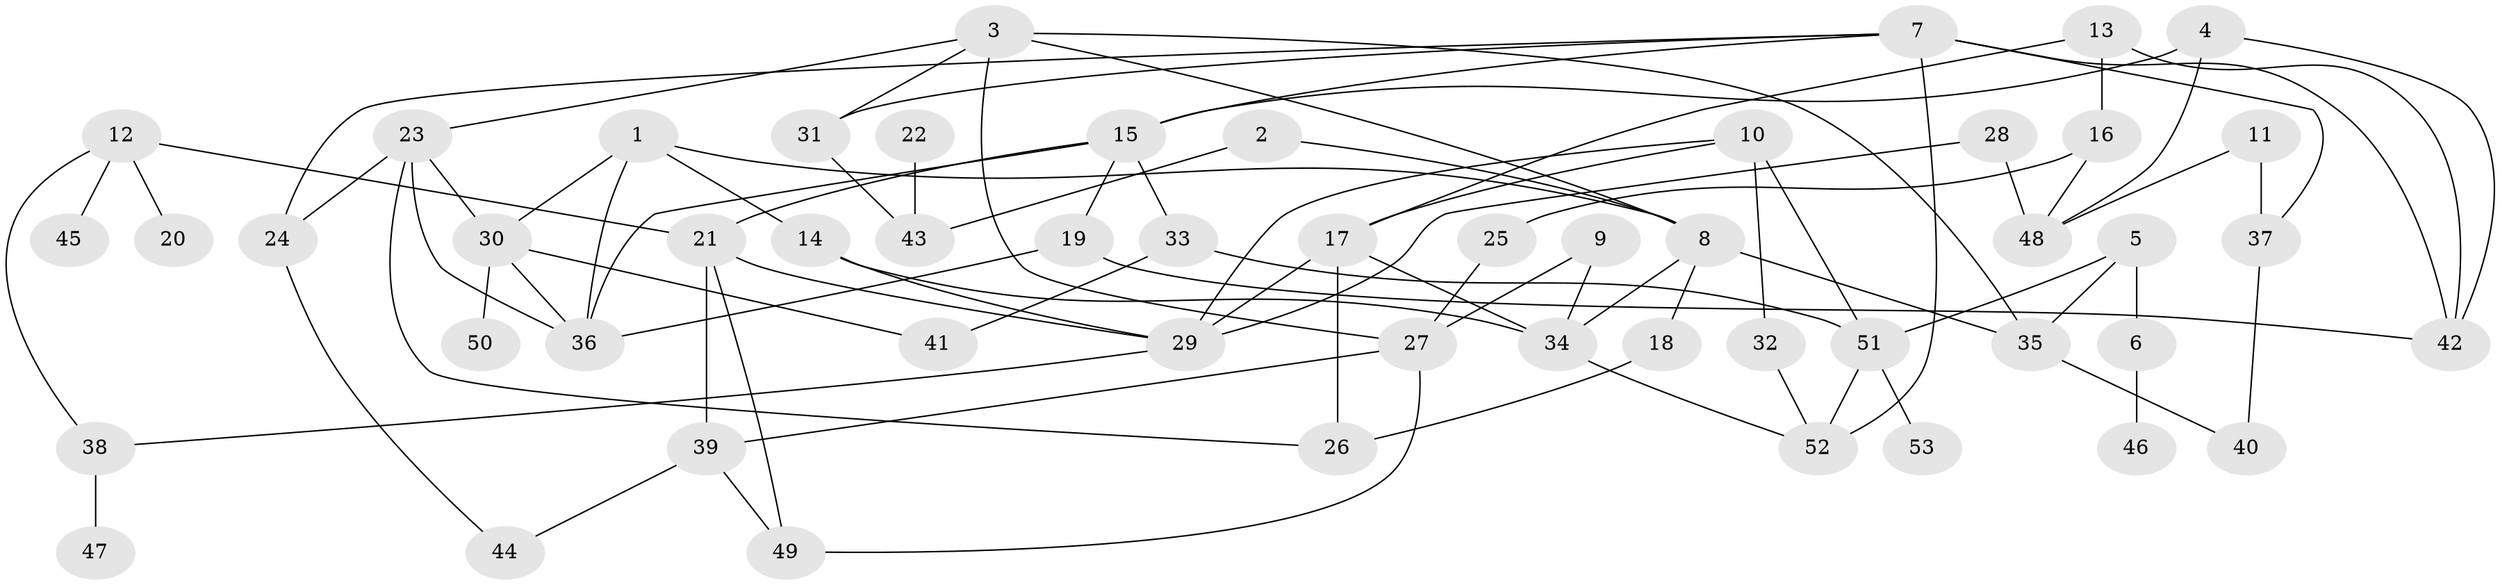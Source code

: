 // original degree distribution, {4: 0.07547169811320754, 5: 0.14150943396226415, 2: 0.3113207547169811, 6: 0.02830188679245283, 3: 0.2169811320754717, 1: 0.22641509433962265}
// Generated by graph-tools (version 1.1) at 2025/01/03/09/25 03:01:09]
// undirected, 53 vertices, 86 edges
graph export_dot {
graph [start="1"]
  node [color=gray90,style=filled];
  1;
  2;
  3;
  4;
  5;
  6;
  7;
  8;
  9;
  10;
  11;
  12;
  13;
  14;
  15;
  16;
  17;
  18;
  19;
  20;
  21;
  22;
  23;
  24;
  25;
  26;
  27;
  28;
  29;
  30;
  31;
  32;
  33;
  34;
  35;
  36;
  37;
  38;
  39;
  40;
  41;
  42;
  43;
  44;
  45;
  46;
  47;
  48;
  49;
  50;
  51;
  52;
  53;
  1 -- 8 [weight=1.0];
  1 -- 14 [weight=1.0];
  1 -- 30 [weight=1.0];
  1 -- 36 [weight=1.0];
  2 -- 8 [weight=1.0];
  2 -- 43 [weight=1.0];
  3 -- 8 [weight=1.0];
  3 -- 23 [weight=1.0];
  3 -- 27 [weight=1.0];
  3 -- 31 [weight=1.0];
  3 -- 35 [weight=1.0];
  4 -- 15 [weight=1.0];
  4 -- 42 [weight=1.0];
  4 -- 48 [weight=1.0];
  5 -- 6 [weight=1.0];
  5 -- 35 [weight=1.0];
  5 -- 51 [weight=1.0];
  6 -- 46 [weight=1.0];
  7 -- 15 [weight=1.0];
  7 -- 24 [weight=1.0];
  7 -- 31 [weight=1.0];
  7 -- 37 [weight=1.0];
  7 -- 42 [weight=1.0];
  7 -- 52 [weight=2.0];
  8 -- 18 [weight=1.0];
  8 -- 34 [weight=1.0];
  8 -- 35 [weight=1.0];
  9 -- 27 [weight=1.0];
  9 -- 34 [weight=1.0];
  10 -- 17 [weight=1.0];
  10 -- 29 [weight=1.0];
  10 -- 32 [weight=1.0];
  10 -- 51 [weight=1.0];
  11 -- 37 [weight=1.0];
  11 -- 48 [weight=1.0];
  12 -- 20 [weight=1.0];
  12 -- 21 [weight=1.0];
  12 -- 38 [weight=1.0];
  12 -- 45 [weight=1.0];
  13 -- 16 [weight=1.0];
  13 -- 17 [weight=1.0];
  13 -- 42 [weight=2.0];
  14 -- 29 [weight=1.0];
  14 -- 34 [weight=1.0];
  15 -- 19 [weight=1.0];
  15 -- 21 [weight=1.0];
  15 -- 33 [weight=1.0];
  15 -- 36 [weight=1.0];
  16 -- 25 [weight=1.0];
  16 -- 48 [weight=1.0];
  17 -- 26 [weight=1.0];
  17 -- 29 [weight=1.0];
  17 -- 34 [weight=1.0];
  18 -- 26 [weight=1.0];
  19 -- 36 [weight=1.0];
  19 -- 42 [weight=1.0];
  21 -- 29 [weight=1.0];
  21 -- 39 [weight=1.0];
  21 -- 49 [weight=1.0];
  22 -- 43 [weight=1.0];
  23 -- 24 [weight=1.0];
  23 -- 26 [weight=1.0];
  23 -- 30 [weight=1.0];
  23 -- 36 [weight=1.0];
  24 -- 44 [weight=1.0];
  25 -- 27 [weight=1.0];
  27 -- 39 [weight=1.0];
  27 -- 49 [weight=1.0];
  28 -- 29 [weight=1.0];
  28 -- 48 [weight=1.0];
  29 -- 38 [weight=1.0];
  30 -- 36 [weight=1.0];
  30 -- 41 [weight=1.0];
  30 -- 50 [weight=1.0];
  31 -- 43 [weight=1.0];
  32 -- 52 [weight=1.0];
  33 -- 41 [weight=1.0];
  33 -- 51 [weight=1.0];
  34 -- 52 [weight=1.0];
  35 -- 40 [weight=1.0];
  37 -- 40 [weight=1.0];
  38 -- 47 [weight=1.0];
  39 -- 44 [weight=1.0];
  39 -- 49 [weight=1.0];
  51 -- 52 [weight=1.0];
  51 -- 53 [weight=1.0];
}
